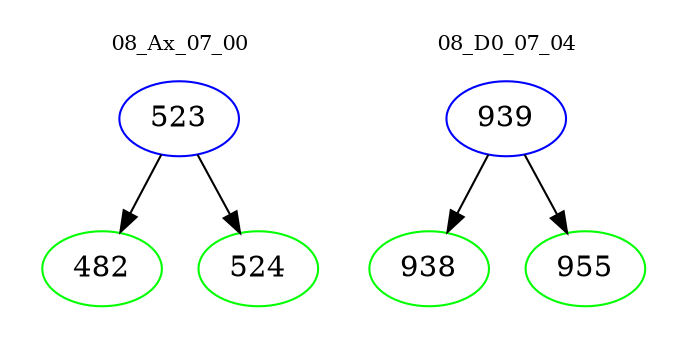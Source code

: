 digraph{
subgraph cluster_0 {
color = white
label = "08_Ax_07_00";
fontsize=10;
T0_523 [label="523", color="blue"]
T0_523 -> T0_482 [color="black"]
T0_482 [label="482", color="green"]
T0_523 -> T0_524 [color="black"]
T0_524 [label="524", color="green"]
}
subgraph cluster_1 {
color = white
label = "08_D0_07_04";
fontsize=10;
T1_939 [label="939", color="blue"]
T1_939 -> T1_938 [color="black"]
T1_938 [label="938", color="green"]
T1_939 -> T1_955 [color="black"]
T1_955 [label="955", color="green"]
}
}
